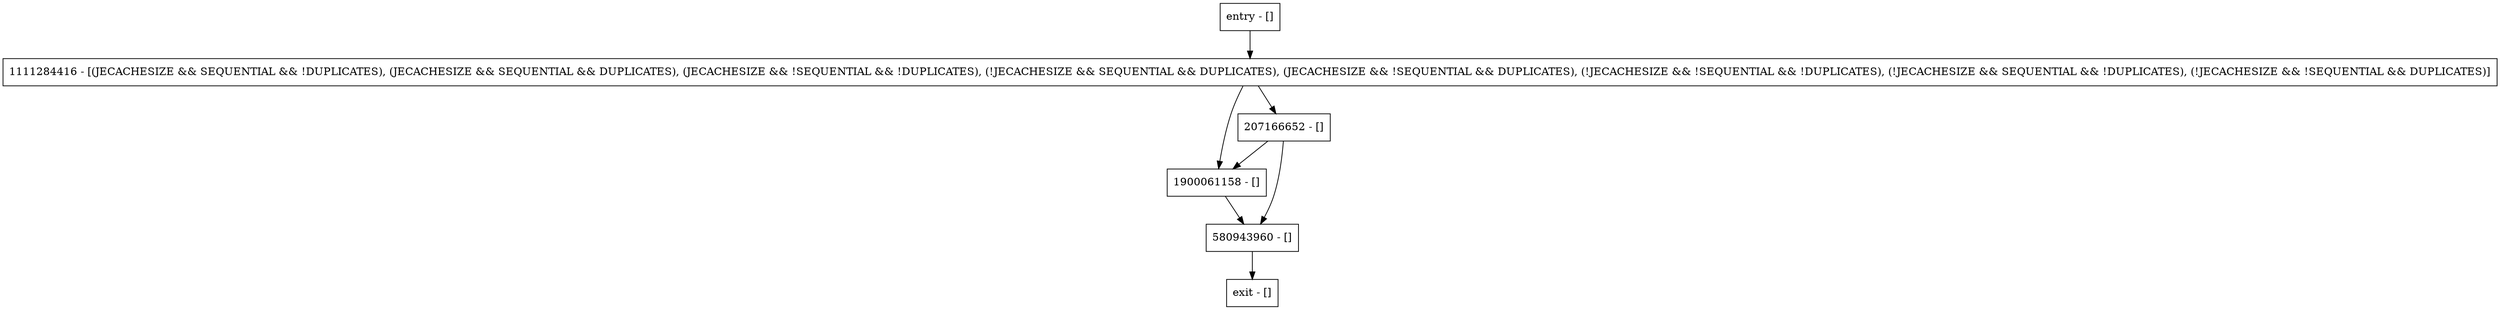 digraph setLsn {
node [shape=record];
entry [label="entry - []"];
exit [label="exit - []"];
1900061158 [label="1900061158 - []"];
207166652 [label="207166652 - []"];
580943960 [label="580943960 - []"];
1111284416 [label="1111284416 - [(JECACHESIZE && SEQUENTIAL && !DUPLICATES), (JECACHESIZE && SEQUENTIAL && DUPLICATES), (JECACHESIZE && !SEQUENTIAL && !DUPLICATES), (!JECACHESIZE && SEQUENTIAL && DUPLICATES), (JECACHESIZE && !SEQUENTIAL && DUPLICATES), (!JECACHESIZE && !SEQUENTIAL && !DUPLICATES), (!JECACHESIZE && SEQUENTIAL && !DUPLICATES), (!JECACHESIZE && !SEQUENTIAL && DUPLICATES)]"];
entry;
exit;
entry -> 1111284416;
1900061158 -> 580943960;
207166652 -> 1900061158;
207166652 -> 580943960;
580943960 -> exit;
1111284416 -> 1900061158;
1111284416 -> 207166652;
}
